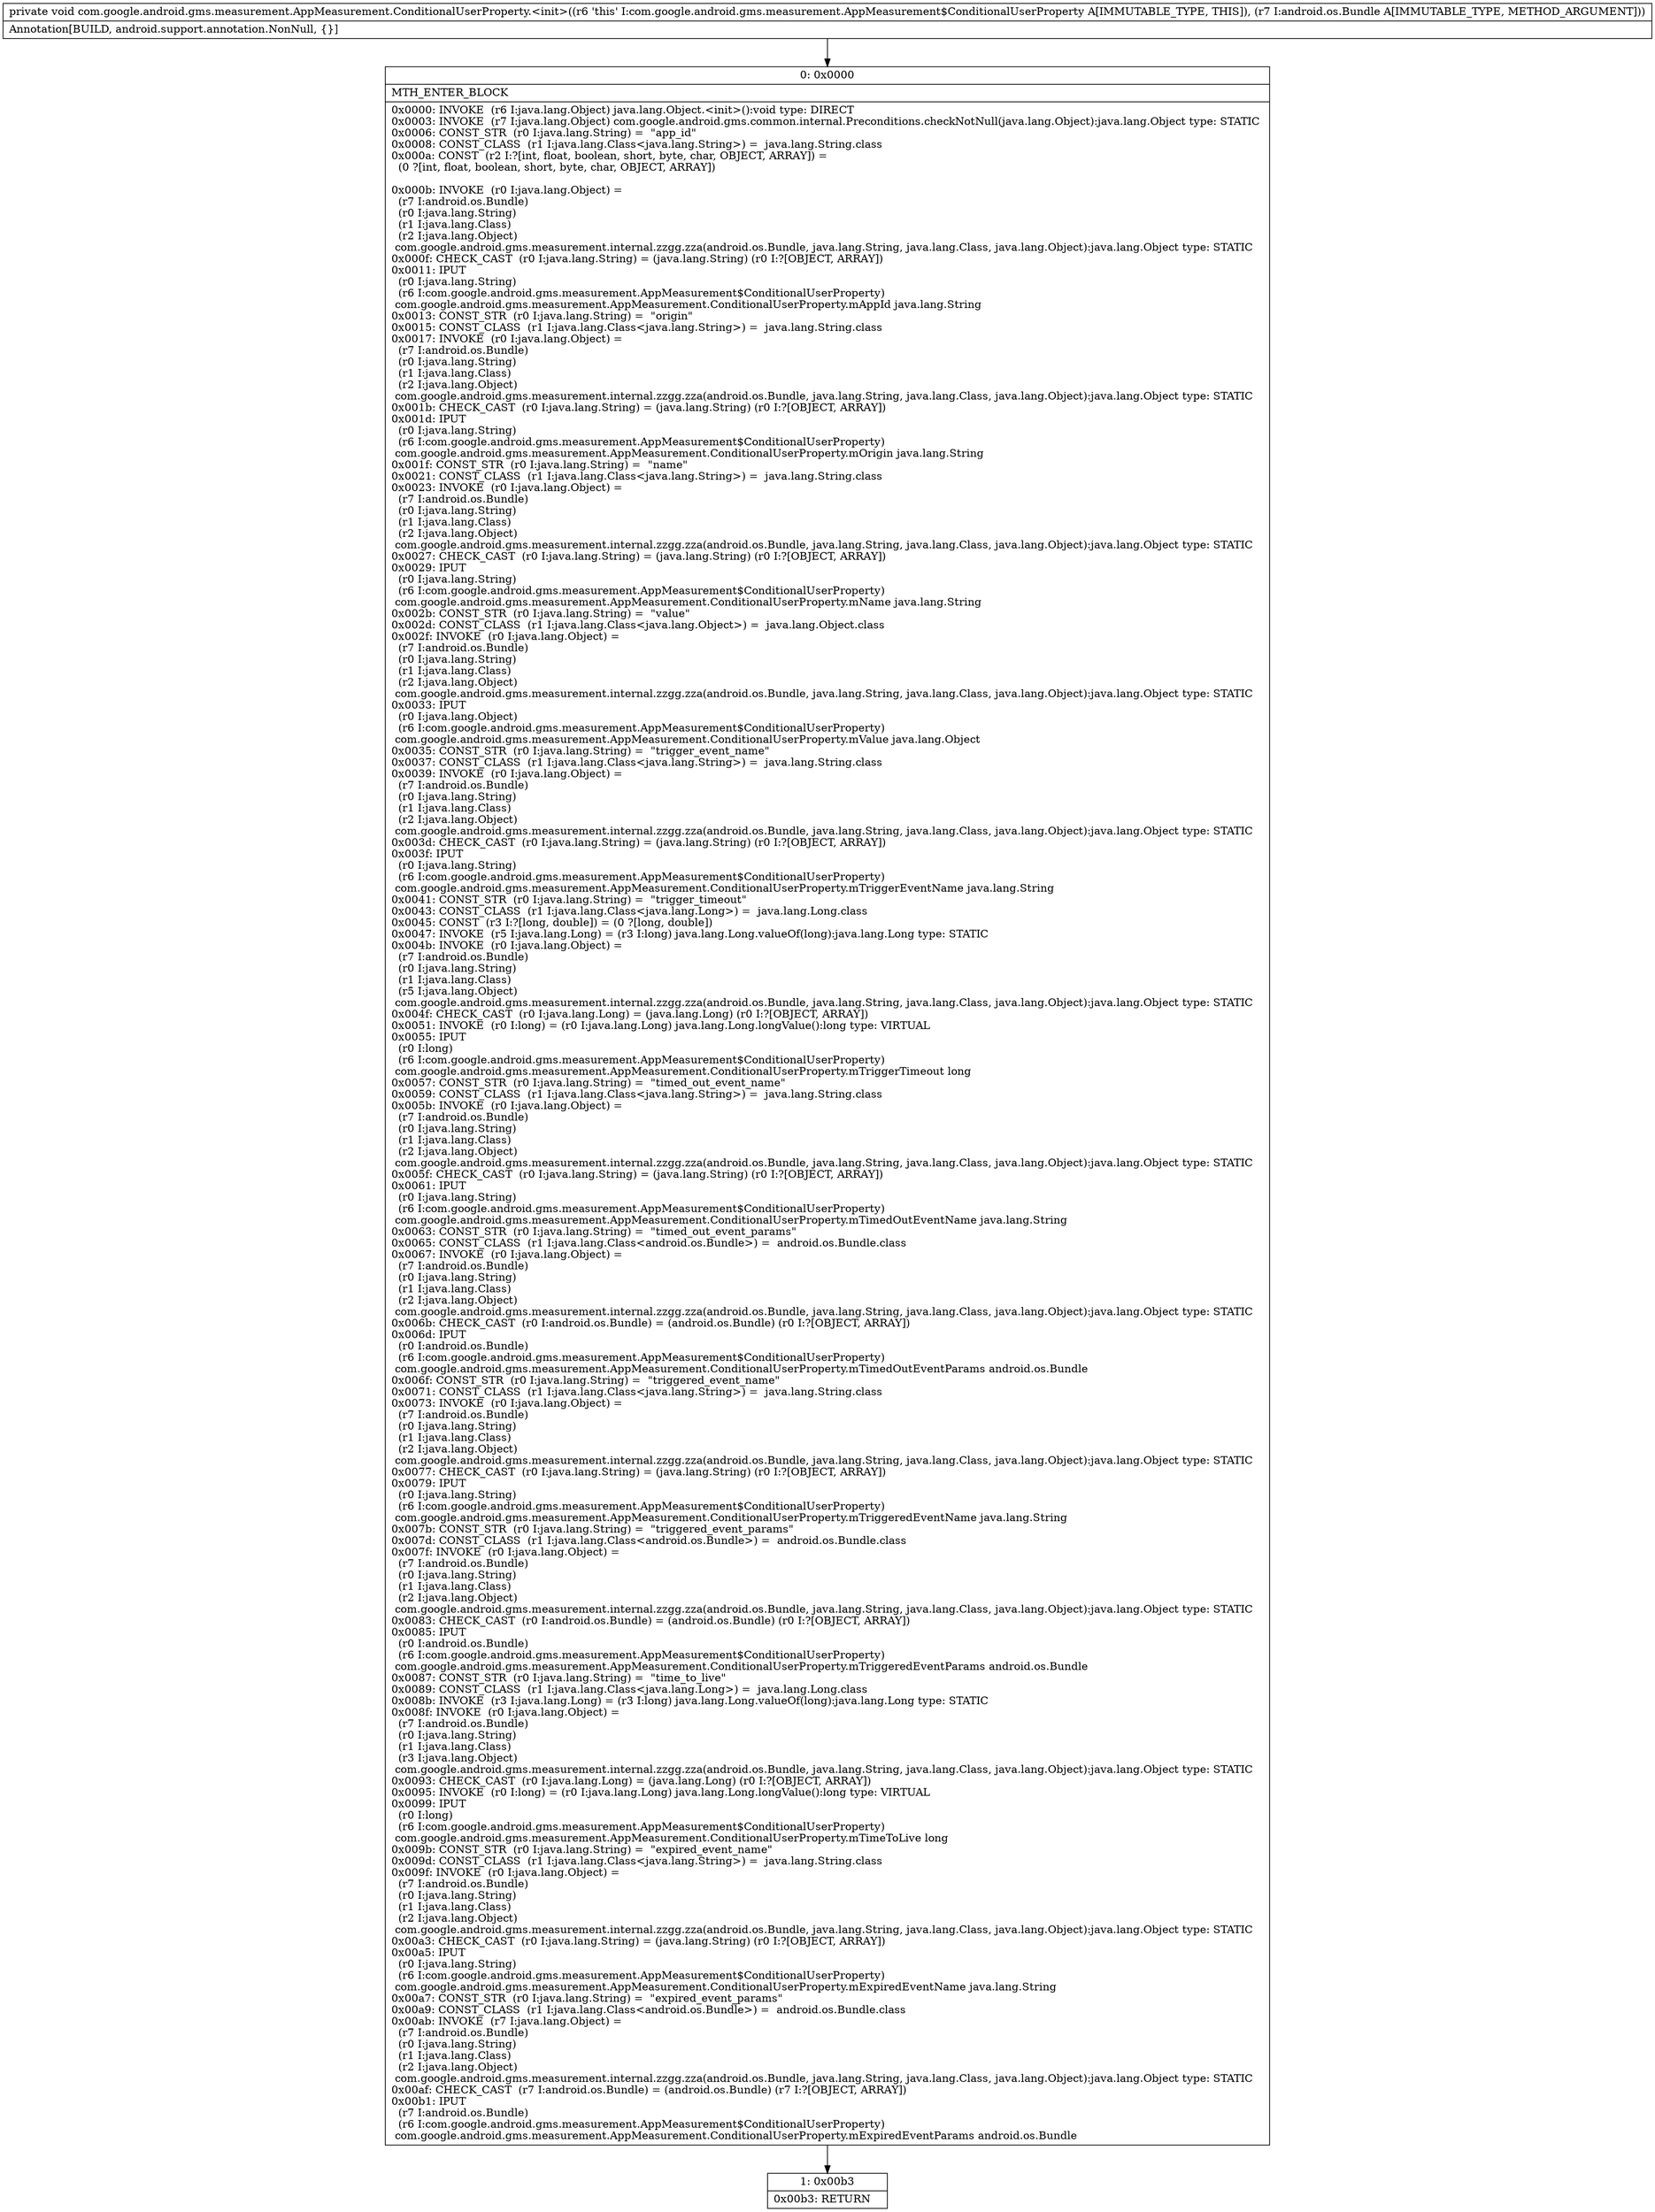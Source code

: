 digraph "CFG forcom.google.android.gms.measurement.AppMeasurement.ConditionalUserProperty.\<init\>(Landroid\/os\/Bundle;)V" {
Node_0 [shape=record,label="{0\:\ 0x0000|MTH_ENTER_BLOCK\l|0x0000: INVOKE  (r6 I:java.lang.Object) java.lang.Object.\<init\>():void type: DIRECT \l0x0003: INVOKE  (r7 I:java.lang.Object) com.google.android.gms.common.internal.Preconditions.checkNotNull(java.lang.Object):java.lang.Object type: STATIC \l0x0006: CONST_STR  (r0 I:java.lang.String) =  \"app_id\" \l0x0008: CONST_CLASS  (r1 I:java.lang.Class\<java.lang.String\>) =  java.lang.String.class \l0x000a: CONST  (r2 I:?[int, float, boolean, short, byte, char, OBJECT, ARRAY]) = \l  (0 ?[int, float, boolean, short, byte, char, OBJECT, ARRAY])\l \l0x000b: INVOKE  (r0 I:java.lang.Object) = \l  (r7 I:android.os.Bundle)\l  (r0 I:java.lang.String)\l  (r1 I:java.lang.Class)\l  (r2 I:java.lang.Object)\l com.google.android.gms.measurement.internal.zzgg.zza(android.os.Bundle, java.lang.String, java.lang.Class, java.lang.Object):java.lang.Object type: STATIC \l0x000f: CHECK_CAST  (r0 I:java.lang.String) = (java.lang.String) (r0 I:?[OBJECT, ARRAY]) \l0x0011: IPUT  \l  (r0 I:java.lang.String)\l  (r6 I:com.google.android.gms.measurement.AppMeasurement$ConditionalUserProperty)\l com.google.android.gms.measurement.AppMeasurement.ConditionalUserProperty.mAppId java.lang.String \l0x0013: CONST_STR  (r0 I:java.lang.String) =  \"origin\" \l0x0015: CONST_CLASS  (r1 I:java.lang.Class\<java.lang.String\>) =  java.lang.String.class \l0x0017: INVOKE  (r0 I:java.lang.Object) = \l  (r7 I:android.os.Bundle)\l  (r0 I:java.lang.String)\l  (r1 I:java.lang.Class)\l  (r2 I:java.lang.Object)\l com.google.android.gms.measurement.internal.zzgg.zza(android.os.Bundle, java.lang.String, java.lang.Class, java.lang.Object):java.lang.Object type: STATIC \l0x001b: CHECK_CAST  (r0 I:java.lang.String) = (java.lang.String) (r0 I:?[OBJECT, ARRAY]) \l0x001d: IPUT  \l  (r0 I:java.lang.String)\l  (r6 I:com.google.android.gms.measurement.AppMeasurement$ConditionalUserProperty)\l com.google.android.gms.measurement.AppMeasurement.ConditionalUserProperty.mOrigin java.lang.String \l0x001f: CONST_STR  (r0 I:java.lang.String) =  \"name\" \l0x0021: CONST_CLASS  (r1 I:java.lang.Class\<java.lang.String\>) =  java.lang.String.class \l0x0023: INVOKE  (r0 I:java.lang.Object) = \l  (r7 I:android.os.Bundle)\l  (r0 I:java.lang.String)\l  (r1 I:java.lang.Class)\l  (r2 I:java.lang.Object)\l com.google.android.gms.measurement.internal.zzgg.zza(android.os.Bundle, java.lang.String, java.lang.Class, java.lang.Object):java.lang.Object type: STATIC \l0x0027: CHECK_CAST  (r0 I:java.lang.String) = (java.lang.String) (r0 I:?[OBJECT, ARRAY]) \l0x0029: IPUT  \l  (r0 I:java.lang.String)\l  (r6 I:com.google.android.gms.measurement.AppMeasurement$ConditionalUserProperty)\l com.google.android.gms.measurement.AppMeasurement.ConditionalUserProperty.mName java.lang.String \l0x002b: CONST_STR  (r0 I:java.lang.String) =  \"value\" \l0x002d: CONST_CLASS  (r1 I:java.lang.Class\<java.lang.Object\>) =  java.lang.Object.class \l0x002f: INVOKE  (r0 I:java.lang.Object) = \l  (r7 I:android.os.Bundle)\l  (r0 I:java.lang.String)\l  (r1 I:java.lang.Class)\l  (r2 I:java.lang.Object)\l com.google.android.gms.measurement.internal.zzgg.zza(android.os.Bundle, java.lang.String, java.lang.Class, java.lang.Object):java.lang.Object type: STATIC \l0x0033: IPUT  \l  (r0 I:java.lang.Object)\l  (r6 I:com.google.android.gms.measurement.AppMeasurement$ConditionalUserProperty)\l com.google.android.gms.measurement.AppMeasurement.ConditionalUserProperty.mValue java.lang.Object \l0x0035: CONST_STR  (r0 I:java.lang.String) =  \"trigger_event_name\" \l0x0037: CONST_CLASS  (r1 I:java.lang.Class\<java.lang.String\>) =  java.lang.String.class \l0x0039: INVOKE  (r0 I:java.lang.Object) = \l  (r7 I:android.os.Bundle)\l  (r0 I:java.lang.String)\l  (r1 I:java.lang.Class)\l  (r2 I:java.lang.Object)\l com.google.android.gms.measurement.internal.zzgg.zza(android.os.Bundle, java.lang.String, java.lang.Class, java.lang.Object):java.lang.Object type: STATIC \l0x003d: CHECK_CAST  (r0 I:java.lang.String) = (java.lang.String) (r0 I:?[OBJECT, ARRAY]) \l0x003f: IPUT  \l  (r0 I:java.lang.String)\l  (r6 I:com.google.android.gms.measurement.AppMeasurement$ConditionalUserProperty)\l com.google.android.gms.measurement.AppMeasurement.ConditionalUserProperty.mTriggerEventName java.lang.String \l0x0041: CONST_STR  (r0 I:java.lang.String) =  \"trigger_timeout\" \l0x0043: CONST_CLASS  (r1 I:java.lang.Class\<java.lang.Long\>) =  java.lang.Long.class \l0x0045: CONST  (r3 I:?[long, double]) = (0 ?[long, double]) \l0x0047: INVOKE  (r5 I:java.lang.Long) = (r3 I:long) java.lang.Long.valueOf(long):java.lang.Long type: STATIC \l0x004b: INVOKE  (r0 I:java.lang.Object) = \l  (r7 I:android.os.Bundle)\l  (r0 I:java.lang.String)\l  (r1 I:java.lang.Class)\l  (r5 I:java.lang.Object)\l com.google.android.gms.measurement.internal.zzgg.zza(android.os.Bundle, java.lang.String, java.lang.Class, java.lang.Object):java.lang.Object type: STATIC \l0x004f: CHECK_CAST  (r0 I:java.lang.Long) = (java.lang.Long) (r0 I:?[OBJECT, ARRAY]) \l0x0051: INVOKE  (r0 I:long) = (r0 I:java.lang.Long) java.lang.Long.longValue():long type: VIRTUAL \l0x0055: IPUT  \l  (r0 I:long)\l  (r6 I:com.google.android.gms.measurement.AppMeasurement$ConditionalUserProperty)\l com.google.android.gms.measurement.AppMeasurement.ConditionalUserProperty.mTriggerTimeout long \l0x0057: CONST_STR  (r0 I:java.lang.String) =  \"timed_out_event_name\" \l0x0059: CONST_CLASS  (r1 I:java.lang.Class\<java.lang.String\>) =  java.lang.String.class \l0x005b: INVOKE  (r0 I:java.lang.Object) = \l  (r7 I:android.os.Bundle)\l  (r0 I:java.lang.String)\l  (r1 I:java.lang.Class)\l  (r2 I:java.lang.Object)\l com.google.android.gms.measurement.internal.zzgg.zza(android.os.Bundle, java.lang.String, java.lang.Class, java.lang.Object):java.lang.Object type: STATIC \l0x005f: CHECK_CAST  (r0 I:java.lang.String) = (java.lang.String) (r0 I:?[OBJECT, ARRAY]) \l0x0061: IPUT  \l  (r0 I:java.lang.String)\l  (r6 I:com.google.android.gms.measurement.AppMeasurement$ConditionalUserProperty)\l com.google.android.gms.measurement.AppMeasurement.ConditionalUserProperty.mTimedOutEventName java.lang.String \l0x0063: CONST_STR  (r0 I:java.lang.String) =  \"timed_out_event_params\" \l0x0065: CONST_CLASS  (r1 I:java.lang.Class\<android.os.Bundle\>) =  android.os.Bundle.class \l0x0067: INVOKE  (r0 I:java.lang.Object) = \l  (r7 I:android.os.Bundle)\l  (r0 I:java.lang.String)\l  (r1 I:java.lang.Class)\l  (r2 I:java.lang.Object)\l com.google.android.gms.measurement.internal.zzgg.zza(android.os.Bundle, java.lang.String, java.lang.Class, java.lang.Object):java.lang.Object type: STATIC \l0x006b: CHECK_CAST  (r0 I:android.os.Bundle) = (android.os.Bundle) (r0 I:?[OBJECT, ARRAY]) \l0x006d: IPUT  \l  (r0 I:android.os.Bundle)\l  (r6 I:com.google.android.gms.measurement.AppMeasurement$ConditionalUserProperty)\l com.google.android.gms.measurement.AppMeasurement.ConditionalUserProperty.mTimedOutEventParams android.os.Bundle \l0x006f: CONST_STR  (r0 I:java.lang.String) =  \"triggered_event_name\" \l0x0071: CONST_CLASS  (r1 I:java.lang.Class\<java.lang.String\>) =  java.lang.String.class \l0x0073: INVOKE  (r0 I:java.lang.Object) = \l  (r7 I:android.os.Bundle)\l  (r0 I:java.lang.String)\l  (r1 I:java.lang.Class)\l  (r2 I:java.lang.Object)\l com.google.android.gms.measurement.internal.zzgg.zza(android.os.Bundle, java.lang.String, java.lang.Class, java.lang.Object):java.lang.Object type: STATIC \l0x0077: CHECK_CAST  (r0 I:java.lang.String) = (java.lang.String) (r0 I:?[OBJECT, ARRAY]) \l0x0079: IPUT  \l  (r0 I:java.lang.String)\l  (r6 I:com.google.android.gms.measurement.AppMeasurement$ConditionalUserProperty)\l com.google.android.gms.measurement.AppMeasurement.ConditionalUserProperty.mTriggeredEventName java.lang.String \l0x007b: CONST_STR  (r0 I:java.lang.String) =  \"triggered_event_params\" \l0x007d: CONST_CLASS  (r1 I:java.lang.Class\<android.os.Bundle\>) =  android.os.Bundle.class \l0x007f: INVOKE  (r0 I:java.lang.Object) = \l  (r7 I:android.os.Bundle)\l  (r0 I:java.lang.String)\l  (r1 I:java.lang.Class)\l  (r2 I:java.lang.Object)\l com.google.android.gms.measurement.internal.zzgg.zza(android.os.Bundle, java.lang.String, java.lang.Class, java.lang.Object):java.lang.Object type: STATIC \l0x0083: CHECK_CAST  (r0 I:android.os.Bundle) = (android.os.Bundle) (r0 I:?[OBJECT, ARRAY]) \l0x0085: IPUT  \l  (r0 I:android.os.Bundle)\l  (r6 I:com.google.android.gms.measurement.AppMeasurement$ConditionalUserProperty)\l com.google.android.gms.measurement.AppMeasurement.ConditionalUserProperty.mTriggeredEventParams android.os.Bundle \l0x0087: CONST_STR  (r0 I:java.lang.String) =  \"time_to_live\" \l0x0089: CONST_CLASS  (r1 I:java.lang.Class\<java.lang.Long\>) =  java.lang.Long.class \l0x008b: INVOKE  (r3 I:java.lang.Long) = (r3 I:long) java.lang.Long.valueOf(long):java.lang.Long type: STATIC \l0x008f: INVOKE  (r0 I:java.lang.Object) = \l  (r7 I:android.os.Bundle)\l  (r0 I:java.lang.String)\l  (r1 I:java.lang.Class)\l  (r3 I:java.lang.Object)\l com.google.android.gms.measurement.internal.zzgg.zza(android.os.Bundle, java.lang.String, java.lang.Class, java.lang.Object):java.lang.Object type: STATIC \l0x0093: CHECK_CAST  (r0 I:java.lang.Long) = (java.lang.Long) (r0 I:?[OBJECT, ARRAY]) \l0x0095: INVOKE  (r0 I:long) = (r0 I:java.lang.Long) java.lang.Long.longValue():long type: VIRTUAL \l0x0099: IPUT  \l  (r0 I:long)\l  (r6 I:com.google.android.gms.measurement.AppMeasurement$ConditionalUserProperty)\l com.google.android.gms.measurement.AppMeasurement.ConditionalUserProperty.mTimeToLive long \l0x009b: CONST_STR  (r0 I:java.lang.String) =  \"expired_event_name\" \l0x009d: CONST_CLASS  (r1 I:java.lang.Class\<java.lang.String\>) =  java.lang.String.class \l0x009f: INVOKE  (r0 I:java.lang.Object) = \l  (r7 I:android.os.Bundle)\l  (r0 I:java.lang.String)\l  (r1 I:java.lang.Class)\l  (r2 I:java.lang.Object)\l com.google.android.gms.measurement.internal.zzgg.zza(android.os.Bundle, java.lang.String, java.lang.Class, java.lang.Object):java.lang.Object type: STATIC \l0x00a3: CHECK_CAST  (r0 I:java.lang.String) = (java.lang.String) (r0 I:?[OBJECT, ARRAY]) \l0x00a5: IPUT  \l  (r0 I:java.lang.String)\l  (r6 I:com.google.android.gms.measurement.AppMeasurement$ConditionalUserProperty)\l com.google.android.gms.measurement.AppMeasurement.ConditionalUserProperty.mExpiredEventName java.lang.String \l0x00a7: CONST_STR  (r0 I:java.lang.String) =  \"expired_event_params\" \l0x00a9: CONST_CLASS  (r1 I:java.lang.Class\<android.os.Bundle\>) =  android.os.Bundle.class \l0x00ab: INVOKE  (r7 I:java.lang.Object) = \l  (r7 I:android.os.Bundle)\l  (r0 I:java.lang.String)\l  (r1 I:java.lang.Class)\l  (r2 I:java.lang.Object)\l com.google.android.gms.measurement.internal.zzgg.zza(android.os.Bundle, java.lang.String, java.lang.Class, java.lang.Object):java.lang.Object type: STATIC \l0x00af: CHECK_CAST  (r7 I:android.os.Bundle) = (android.os.Bundle) (r7 I:?[OBJECT, ARRAY]) \l0x00b1: IPUT  \l  (r7 I:android.os.Bundle)\l  (r6 I:com.google.android.gms.measurement.AppMeasurement$ConditionalUserProperty)\l com.google.android.gms.measurement.AppMeasurement.ConditionalUserProperty.mExpiredEventParams android.os.Bundle \l}"];
Node_1 [shape=record,label="{1\:\ 0x00b3|0x00b3: RETURN   \l}"];
MethodNode[shape=record,label="{private void com.google.android.gms.measurement.AppMeasurement.ConditionalUserProperty.\<init\>((r6 'this' I:com.google.android.gms.measurement.AppMeasurement$ConditionalUserProperty A[IMMUTABLE_TYPE, THIS]), (r7 I:android.os.Bundle A[IMMUTABLE_TYPE, METHOD_ARGUMENT]))  | Annotation[BUILD, android.support.annotation.NonNull, \{\}]\l}"];
MethodNode -> Node_0;
Node_0 -> Node_1;
}

